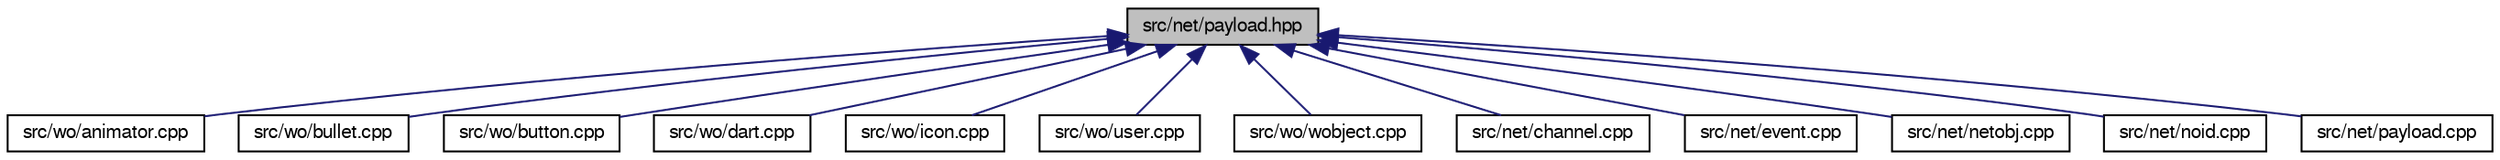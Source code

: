digraph "src/net/payload.hpp"
{
 // LATEX_PDF_SIZE
  bgcolor="transparent";
  edge [fontname="FreeSans",fontsize="10",labelfontname="FreeSans",labelfontsize="10"];
  node [fontname="FreeSans",fontsize="10",shape=record];
  Node1 [label="src/net/payload.hpp",height=0.2,width=0.4,color="black", fillcolor="grey75", style="filled", fontcolor="black",tooltip=" "];
  Node1 -> Node2 [dir="back",color="midnightblue",fontsize="10",style="solid",fontname="FreeSans"];
  Node2 [label="src/wo/animator.cpp",height=0.2,width=0.4,color="black",URL="$a00278.html",tooltip=" "];
  Node1 -> Node3 [dir="back",color="midnightblue",fontsize="10",style="solid",fontname="FreeSans"];
  Node3 [label="src/wo/bullet.cpp",height=0.2,width=0.4,color="black",URL="$a00332.html",tooltip=" "];
  Node1 -> Node4 [dir="back",color="midnightblue",fontsize="10",style="solid",fontname="FreeSans"];
  Node4 [label="src/wo/button.cpp",height=0.2,width=0.4,color="black",URL="$a00344.html",tooltip=" "];
  Node1 -> Node5 [dir="back",color="midnightblue",fontsize="10",style="solid",fontname="FreeSans"];
  Node5 [label="src/wo/dart.cpp",height=0.2,width=0.4,color="black",URL="$a00395.html",tooltip=" "];
  Node1 -> Node6 [dir="back",color="midnightblue",fontsize="10",style="solid",fontname="FreeSans"];
  Node6 [label="src/wo/icon.cpp",height=0.2,width=0.4,color="black",URL="$a00545.html",tooltip=" "];
  Node1 -> Node7 [dir="back",color="midnightblue",fontsize="10",style="solid",fontname="FreeSans"];
  Node7 [label="src/wo/user.cpp",height=0.2,width=0.4,color="black",URL="$a00785.html",tooltip=" "];
  Node1 -> Node8 [dir="back",color="midnightblue",fontsize="10",style="solid",fontname="FreeSans"];
  Node8 [label="src/wo/wobject.cpp",height=0.2,width=0.4,color="black",URL="$a00863.html",tooltip=" "];
  Node1 -> Node9 [dir="back",color="midnightblue",fontsize="10",style="solid",fontname="FreeSans"];
  Node9 [label="src/net/channel.cpp",height=0.2,width=0.4,color="black",URL="$a00869.html",tooltip=" "];
  Node1 -> Node10 [dir="back",color="midnightblue",fontsize="10",style="solid",fontname="FreeSans"];
  Node10 [label="src/net/event.cpp",height=0.2,width=0.4,color="black",URL="$a00875.html",tooltip=" "];
  Node1 -> Node11 [dir="back",color="midnightblue",fontsize="10",style="solid",fontname="FreeSans"];
  Node11 [label="src/net/netobj.cpp",height=0.2,width=0.4,color="black",URL="$a00881.html",tooltip=" "];
  Node1 -> Node12 [dir="back",color="midnightblue",fontsize="10",style="solid",fontname="FreeSans"];
  Node12 [label="src/net/noid.cpp",height=0.2,width=0.4,color="black",URL="$a00893.html",tooltip=" "];
  Node1 -> Node13 [dir="back",color="midnightblue",fontsize="10",style="solid",fontname="FreeSans"];
  Node13 [label="src/net/payload.cpp",height=0.2,width=0.4,color="black",URL="$a00899.html",tooltip=" "];
}

